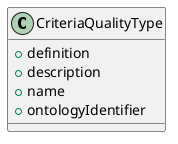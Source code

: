 @startuml
class CriteriaQualityType {
+definition
+description
+name
+ontologyIdentifier

}

@enduml